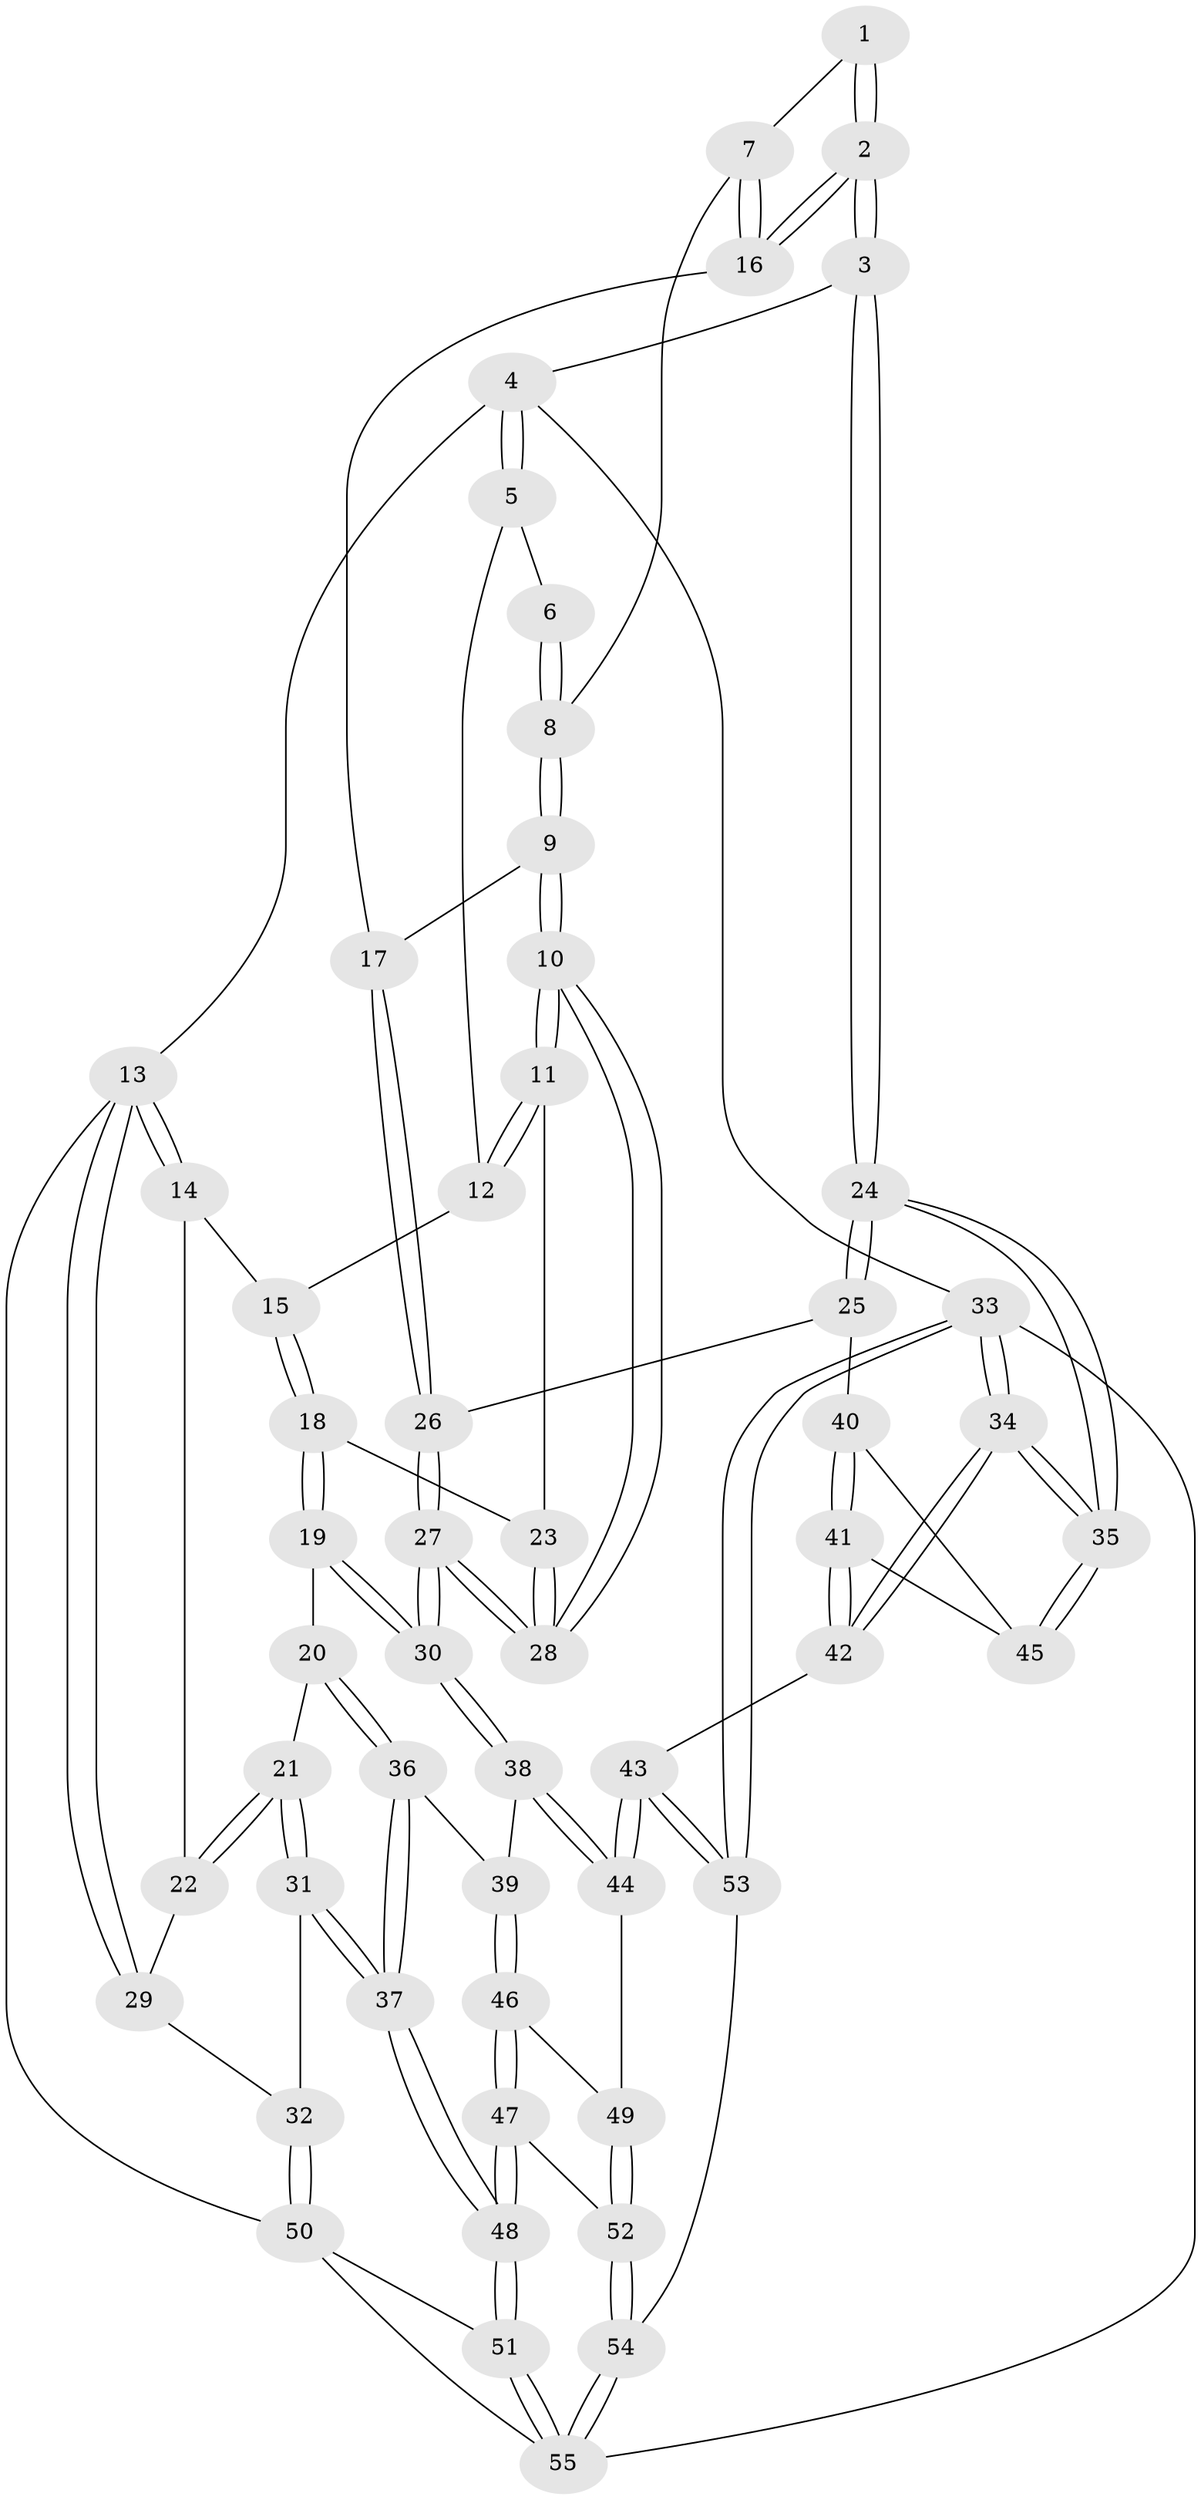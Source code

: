 // Generated by graph-tools (version 1.1) at 2025/50/03/09/25 03:50:57]
// undirected, 55 vertices, 134 edges
graph export_dot {
graph [start="1"]
  node [color=gray90,style=filled];
  1 [pos="+0.8754481550244937+0.033198547800551904"];
  2 [pos="+1+0.11216018530104886"];
  3 [pos="+1+0.0208732514535383"];
  4 [pos="+1+0"];
  5 [pos="+0.7482842555480836+0"];
  6 [pos="+0.8194250505388233+0"];
  7 [pos="+0.8913588303738537+0.09269505034789288"];
  8 [pos="+0.8502134574349763+0.09927064484973541"];
  9 [pos="+0.8115818879479594+0.16931407514924277"];
  10 [pos="+0.8035020507756642+0.17423071980354546"];
  11 [pos="+0.7629517944556906+0.13100124643163621"];
  12 [pos="+0.7454789044215869+0"];
  13 [pos="+0+0"];
  14 [pos="+0.14340597357862359+0"];
  15 [pos="+0.45407888439860306+0"];
  16 [pos="+0.9698645194956643+0.12554562753914467"];
  17 [pos="+0.9384668509687103+0.1505781244296381"];
  18 [pos="+0.4510711377335439+0.09331209045893783"];
  19 [pos="+0.41279441060006233+0.19107107774584825"];
  20 [pos="+0.29688905107490926+0.30763295832684834"];
  21 [pos="+0.22827938965303016+0.31572470240040734"];
  22 [pos="+0.12744325857912536+0.1841349196129598"];
  23 [pos="+0.6090245321975686+0.15168899896118684"];
  24 [pos="+1+0.3676801951037661"];
  25 [pos="+0.8795453381592866+0.4122868636063653"];
  26 [pos="+0.8741245817043831+0.4108439644535513"];
  27 [pos="+0.8048706573561697+0.40423737102041163"];
  28 [pos="+0.789788598432817+0.33767073006061404"];
  29 [pos="+0+0.03982466985129817"];
  30 [pos="+0.7253996012166428+0.45025240378442316"];
  31 [pos="+0+0.5347213140927082"];
  32 [pos="+0+0.5348764201230604"];
  33 [pos="+1+1"];
  34 [pos="+1+0.8290063465360684"];
  35 [pos="+1+0.7353371815398597"];
  36 [pos="+0.4366670669341798+0.5636022251246963"];
  37 [pos="+0.27144796099064106+0.7797401413110953"];
  38 [pos="+0.6547525434750788+0.5569737260640669"];
  39 [pos="+0.5804060709096688+0.5716156990063355"];
  40 [pos="+0.9116806217401765+0.5472490815381742"];
  41 [pos="+0.8952132376042472+0.6844566576672163"];
  42 [pos="+0.8649868450773613+0.7437882372839562"];
  43 [pos="+0.7970819709427833+0.7750140170594249"];
  44 [pos="+0.7436554810398163+0.734640663626334"];
  45 [pos="+1+0.6405485800808496"];
  46 [pos="+0.5523196892252188+0.7067392990834134"];
  47 [pos="+0.5044894764376493+0.8202506212025291"];
  48 [pos="+0.2777972727454832+0.80957054759579"];
  49 [pos="+0.6114838451198832+0.8192684767650104"];
  50 [pos="+0+0.9735484755344288"];
  51 [pos="+0.2733356594238048+0.836311468048164"];
  52 [pos="+0.570985510656484+0.8552369737809983"];
  53 [pos="+0.8359961923002088+1"];
  54 [pos="+0.6237022818002845+1"];
  55 [pos="+0.2861317185175335+1"];
  1 -- 2;
  1 -- 2;
  1 -- 7;
  2 -- 3;
  2 -- 3;
  2 -- 16;
  2 -- 16;
  3 -- 4;
  3 -- 24;
  3 -- 24;
  4 -- 5;
  4 -- 5;
  4 -- 13;
  4 -- 33;
  5 -- 6;
  5 -- 12;
  6 -- 8;
  6 -- 8;
  7 -- 8;
  7 -- 16;
  7 -- 16;
  8 -- 9;
  8 -- 9;
  9 -- 10;
  9 -- 10;
  9 -- 17;
  10 -- 11;
  10 -- 11;
  10 -- 28;
  10 -- 28;
  11 -- 12;
  11 -- 12;
  11 -- 23;
  12 -- 15;
  13 -- 14;
  13 -- 14;
  13 -- 29;
  13 -- 29;
  13 -- 50;
  14 -- 15;
  14 -- 22;
  15 -- 18;
  15 -- 18;
  16 -- 17;
  17 -- 26;
  17 -- 26;
  18 -- 19;
  18 -- 19;
  18 -- 23;
  19 -- 20;
  19 -- 30;
  19 -- 30;
  20 -- 21;
  20 -- 36;
  20 -- 36;
  21 -- 22;
  21 -- 22;
  21 -- 31;
  21 -- 31;
  22 -- 29;
  23 -- 28;
  23 -- 28;
  24 -- 25;
  24 -- 25;
  24 -- 35;
  24 -- 35;
  25 -- 26;
  25 -- 40;
  26 -- 27;
  26 -- 27;
  27 -- 28;
  27 -- 28;
  27 -- 30;
  27 -- 30;
  29 -- 32;
  30 -- 38;
  30 -- 38;
  31 -- 32;
  31 -- 37;
  31 -- 37;
  32 -- 50;
  32 -- 50;
  33 -- 34;
  33 -- 34;
  33 -- 53;
  33 -- 53;
  33 -- 55;
  34 -- 35;
  34 -- 35;
  34 -- 42;
  34 -- 42;
  35 -- 45;
  35 -- 45;
  36 -- 37;
  36 -- 37;
  36 -- 39;
  37 -- 48;
  37 -- 48;
  38 -- 39;
  38 -- 44;
  38 -- 44;
  39 -- 46;
  39 -- 46;
  40 -- 41;
  40 -- 41;
  40 -- 45;
  41 -- 42;
  41 -- 42;
  41 -- 45;
  42 -- 43;
  43 -- 44;
  43 -- 44;
  43 -- 53;
  43 -- 53;
  44 -- 49;
  46 -- 47;
  46 -- 47;
  46 -- 49;
  47 -- 48;
  47 -- 48;
  47 -- 52;
  48 -- 51;
  48 -- 51;
  49 -- 52;
  49 -- 52;
  50 -- 51;
  50 -- 55;
  51 -- 55;
  51 -- 55;
  52 -- 54;
  52 -- 54;
  53 -- 54;
  54 -- 55;
  54 -- 55;
}
